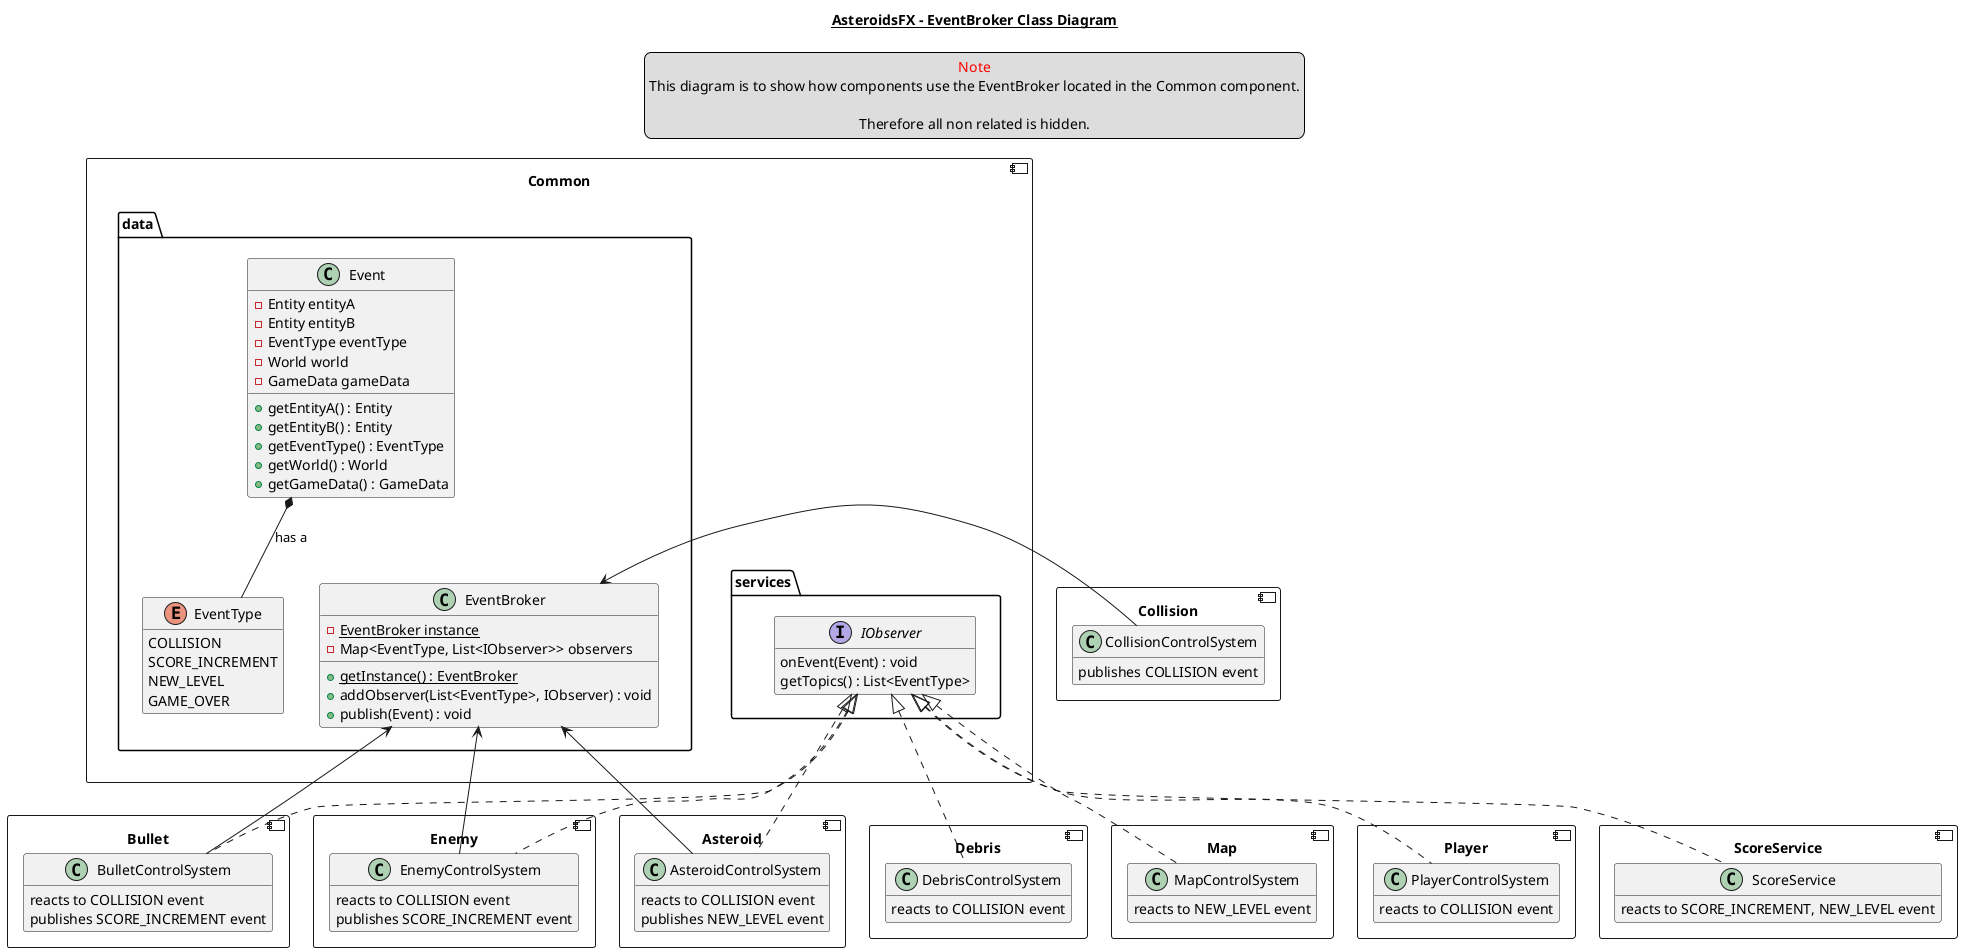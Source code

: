 @startuml
@startuml
title
<u>AsteroidsFX - EventBroker Class Diagram</u>
end title

legend top
<font color=red >Note</font>
This diagram is to show how components use the EventBroker located in the Common component.

Therefore all non related is hidden.
end legend

skinparam defaultTextAlignment center
hide empty members

component Common {
}

package Common.data  {


    class Event {
        - Entity entityA
        - Entity entityB
        - EventType eventType
        - World world
        - GameData gameData

        + getEntityA() : Entity
        + getEntityB() : Entity
        + getEventType() : EventType
        + getWorld() : World
        + getGameData() : GameData
    }

    enum EventType {
        COLLISION
        SCORE_INCREMENT
        NEW_LEVEL
        GAME_OVER
    }

    class EventBroker {
        - {static} EventBroker instance
        - Map<EventType, List<IObserver>> observers

        + {static} getInstance() : EventBroker
        + addObserver(List<EventType>, IObserver) : void
        + publish(Event) : void
    }


}

package Common.services {
    interface IObserver {
        onEvent(Event) : void
        getTopics() : List<EventType>
    }
}

Common.data -[hidden]d- Common.services
Event -[hidden]d- EventBroker
Event *-- EventType: "has a "


component Asteroid {

    class AsteroidControlSystem implements Common.services.IObserver{
        reacts to COLLISION event
        publishes NEW_LEVEL event
    }
}

AsteroidControlSystem --> EventBroker

component Bullet {
    class BulletControlSystem implements Common.services.IObserver{
        reacts to COLLISION event
        publishes SCORE_INCREMENT event
    }
}

BulletControlSystem -> EventBroker

component Debris {
    class DebrisControlSystem implements Common.services.IObserver{
        reacts to COLLISION event
    }
}

component Enemy {
    class EnemyControlSystem implements Common.services.IObserver{
        reacts to COLLISION event
        publishes SCORE_INCREMENT event
    }
}

EnemyControlSystem -> EventBroker

component Map {
    class MapControlSystem implements Common.services.IObserver{
        reacts to NEW_LEVEL event
    }
}

component Player {
    class PlayerControlSystem implements Common.services.IObserver{
        reacts to COLLISION event
    }
}

component ScoreService {
    class ScoreService implements Common.services.IObserver{
        reacts to SCORE_INCREMENT, NEW_LEVEL event
    }
}

component Collision {
    class CollisionControlSystem {
        publishes COLLISION event
    }
}

CollisionControlSystem -> EventBroker






@enduml

